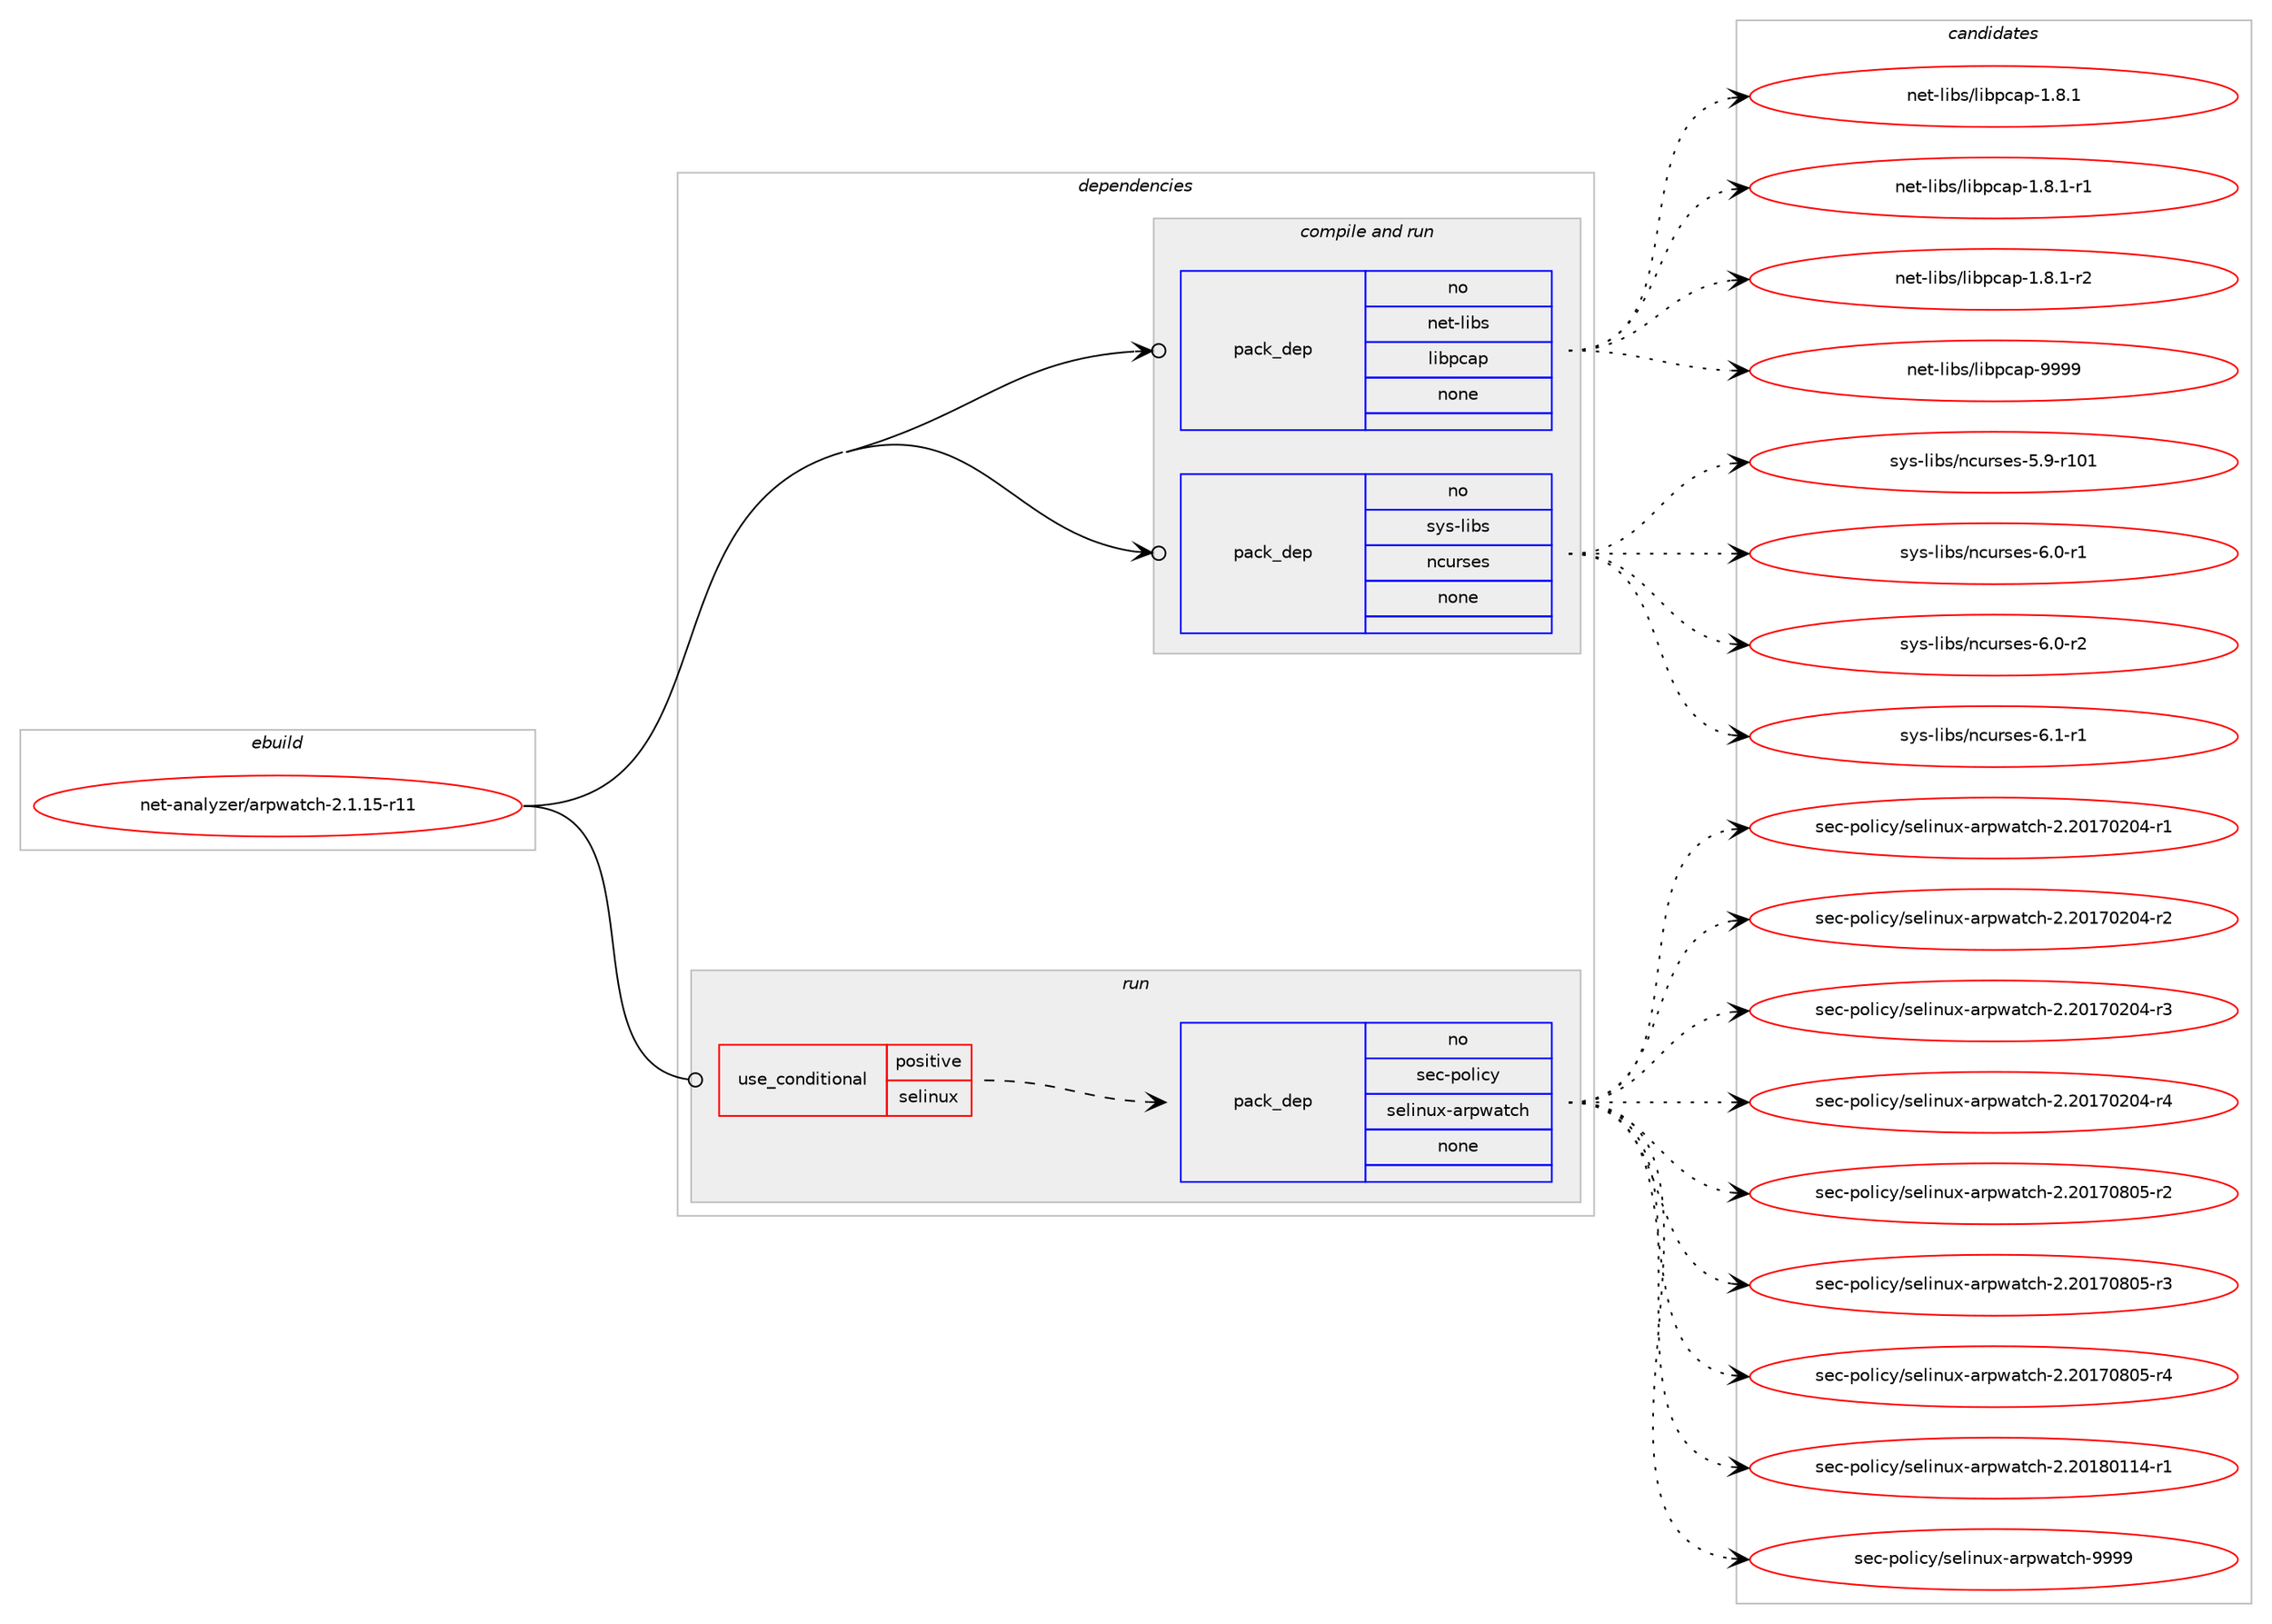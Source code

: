 digraph prolog {

# *************
# Graph options
# *************

newrank=true;
concentrate=true;
compound=true;
graph [rankdir=LR,fontname=Helvetica,fontsize=10,ranksep=1.5];#, ranksep=2.5, nodesep=0.2];
edge  [arrowhead=vee];
node  [fontname=Helvetica,fontsize=10];

# **********
# The ebuild
# **********

subgraph cluster_leftcol {
color=gray;
rank=same;
label=<<i>ebuild</i>>;
id [label="net-analyzer/arpwatch-2.1.15-r11", color=red, width=4, href="../net-analyzer/arpwatch-2.1.15-r11.svg"];
}

# ****************
# The dependencies
# ****************

subgraph cluster_midcol {
color=gray;
label=<<i>dependencies</i>>;
subgraph cluster_compile {
fillcolor="#eeeeee";
style=filled;
label=<<i>compile</i>>;
}
subgraph cluster_compileandrun {
fillcolor="#eeeeee";
style=filled;
label=<<i>compile and run</i>>;
subgraph pack1 {
dependency1 [label=<<TABLE BORDER="0" CELLBORDER="1" CELLSPACING="0" CELLPADDING="4" WIDTH="220"><TR><TD ROWSPAN="6" CELLPADDING="30">pack_dep</TD></TR><TR><TD WIDTH="110">no</TD></TR><TR><TD>net-libs</TD></TR><TR><TD>libpcap</TD></TR><TR><TD>none</TD></TR><TR><TD></TD></TR></TABLE>>, shape=none, color=blue];
}
id:e -> dependency1:w [weight=20,style="solid",arrowhead="odotvee"];
subgraph pack2 {
dependency2 [label=<<TABLE BORDER="0" CELLBORDER="1" CELLSPACING="0" CELLPADDING="4" WIDTH="220"><TR><TD ROWSPAN="6" CELLPADDING="30">pack_dep</TD></TR><TR><TD WIDTH="110">no</TD></TR><TR><TD>sys-libs</TD></TR><TR><TD>ncurses</TD></TR><TR><TD>none</TD></TR><TR><TD></TD></TR></TABLE>>, shape=none, color=blue];
}
id:e -> dependency2:w [weight=20,style="solid",arrowhead="odotvee"];
}
subgraph cluster_run {
fillcolor="#eeeeee";
style=filled;
label=<<i>run</i>>;
subgraph cond1 {
dependency3 [label=<<TABLE BORDER="0" CELLBORDER="1" CELLSPACING="0" CELLPADDING="4"><TR><TD ROWSPAN="3" CELLPADDING="10">use_conditional</TD></TR><TR><TD>positive</TD></TR><TR><TD>selinux</TD></TR></TABLE>>, shape=none, color=red];
subgraph pack3 {
dependency4 [label=<<TABLE BORDER="0" CELLBORDER="1" CELLSPACING="0" CELLPADDING="4" WIDTH="220"><TR><TD ROWSPAN="6" CELLPADDING="30">pack_dep</TD></TR><TR><TD WIDTH="110">no</TD></TR><TR><TD>sec-policy</TD></TR><TR><TD>selinux-arpwatch</TD></TR><TR><TD>none</TD></TR><TR><TD></TD></TR></TABLE>>, shape=none, color=blue];
}
dependency3:e -> dependency4:w [weight=20,style="dashed",arrowhead="vee"];
}
id:e -> dependency3:w [weight=20,style="solid",arrowhead="odot"];
}
}

# **************
# The candidates
# **************

subgraph cluster_choices {
rank=same;
color=gray;
label=<<i>candidates</i>>;

subgraph choice1 {
color=black;
nodesep=1;
choice110101116451081059811547108105981129997112454946564649 [label="net-libs/libpcap-1.8.1", color=red, width=4,href="../net-libs/libpcap-1.8.1.svg"];
choice1101011164510810598115471081059811299971124549465646494511449 [label="net-libs/libpcap-1.8.1-r1", color=red, width=4,href="../net-libs/libpcap-1.8.1-r1.svg"];
choice1101011164510810598115471081059811299971124549465646494511450 [label="net-libs/libpcap-1.8.1-r2", color=red, width=4,href="../net-libs/libpcap-1.8.1-r2.svg"];
choice1101011164510810598115471081059811299971124557575757 [label="net-libs/libpcap-9999", color=red, width=4,href="../net-libs/libpcap-9999.svg"];
dependency1:e -> choice110101116451081059811547108105981129997112454946564649:w [style=dotted,weight="100"];
dependency1:e -> choice1101011164510810598115471081059811299971124549465646494511449:w [style=dotted,weight="100"];
dependency1:e -> choice1101011164510810598115471081059811299971124549465646494511450:w [style=dotted,weight="100"];
dependency1:e -> choice1101011164510810598115471081059811299971124557575757:w [style=dotted,weight="100"];
}
subgraph choice2 {
color=black;
nodesep=1;
choice115121115451081059811547110991171141151011154553465745114494849 [label="sys-libs/ncurses-5.9-r101", color=red, width=4,href="../sys-libs/ncurses-5.9-r101.svg"];
choice11512111545108105981154711099117114115101115455446484511449 [label="sys-libs/ncurses-6.0-r1", color=red, width=4,href="../sys-libs/ncurses-6.0-r1.svg"];
choice11512111545108105981154711099117114115101115455446484511450 [label="sys-libs/ncurses-6.0-r2", color=red, width=4,href="../sys-libs/ncurses-6.0-r2.svg"];
choice11512111545108105981154711099117114115101115455446494511449 [label="sys-libs/ncurses-6.1-r1", color=red, width=4,href="../sys-libs/ncurses-6.1-r1.svg"];
dependency2:e -> choice115121115451081059811547110991171141151011154553465745114494849:w [style=dotted,weight="100"];
dependency2:e -> choice11512111545108105981154711099117114115101115455446484511449:w [style=dotted,weight="100"];
dependency2:e -> choice11512111545108105981154711099117114115101115455446484511450:w [style=dotted,weight="100"];
dependency2:e -> choice11512111545108105981154711099117114115101115455446494511449:w [style=dotted,weight="100"];
}
subgraph choice3 {
color=black;
nodesep=1;
choice115101994511211110810599121471151011081051101171204597114112119971169910445504650484955485048524511449 [label="sec-policy/selinux-arpwatch-2.20170204-r1", color=red, width=4,href="../sec-policy/selinux-arpwatch-2.20170204-r1.svg"];
choice115101994511211110810599121471151011081051101171204597114112119971169910445504650484955485048524511450 [label="sec-policy/selinux-arpwatch-2.20170204-r2", color=red, width=4,href="../sec-policy/selinux-arpwatch-2.20170204-r2.svg"];
choice115101994511211110810599121471151011081051101171204597114112119971169910445504650484955485048524511451 [label="sec-policy/selinux-arpwatch-2.20170204-r3", color=red, width=4,href="../sec-policy/selinux-arpwatch-2.20170204-r3.svg"];
choice115101994511211110810599121471151011081051101171204597114112119971169910445504650484955485048524511452 [label="sec-policy/selinux-arpwatch-2.20170204-r4", color=red, width=4,href="../sec-policy/selinux-arpwatch-2.20170204-r4.svg"];
choice115101994511211110810599121471151011081051101171204597114112119971169910445504650484955485648534511450 [label="sec-policy/selinux-arpwatch-2.20170805-r2", color=red, width=4,href="../sec-policy/selinux-arpwatch-2.20170805-r2.svg"];
choice115101994511211110810599121471151011081051101171204597114112119971169910445504650484955485648534511451 [label="sec-policy/selinux-arpwatch-2.20170805-r3", color=red, width=4,href="../sec-policy/selinux-arpwatch-2.20170805-r3.svg"];
choice115101994511211110810599121471151011081051101171204597114112119971169910445504650484955485648534511452 [label="sec-policy/selinux-arpwatch-2.20170805-r4", color=red, width=4,href="../sec-policy/selinux-arpwatch-2.20170805-r4.svg"];
choice115101994511211110810599121471151011081051101171204597114112119971169910445504650484956484949524511449 [label="sec-policy/selinux-arpwatch-2.20180114-r1", color=red, width=4,href="../sec-policy/selinux-arpwatch-2.20180114-r1.svg"];
choice11510199451121111081059912147115101108105110117120459711411211997116991044557575757 [label="sec-policy/selinux-arpwatch-9999", color=red, width=4,href="../sec-policy/selinux-arpwatch-9999.svg"];
dependency4:e -> choice115101994511211110810599121471151011081051101171204597114112119971169910445504650484955485048524511449:w [style=dotted,weight="100"];
dependency4:e -> choice115101994511211110810599121471151011081051101171204597114112119971169910445504650484955485048524511450:w [style=dotted,weight="100"];
dependency4:e -> choice115101994511211110810599121471151011081051101171204597114112119971169910445504650484955485048524511451:w [style=dotted,weight="100"];
dependency4:e -> choice115101994511211110810599121471151011081051101171204597114112119971169910445504650484955485048524511452:w [style=dotted,weight="100"];
dependency4:e -> choice115101994511211110810599121471151011081051101171204597114112119971169910445504650484955485648534511450:w [style=dotted,weight="100"];
dependency4:e -> choice115101994511211110810599121471151011081051101171204597114112119971169910445504650484955485648534511451:w [style=dotted,weight="100"];
dependency4:e -> choice115101994511211110810599121471151011081051101171204597114112119971169910445504650484955485648534511452:w [style=dotted,weight="100"];
dependency4:e -> choice115101994511211110810599121471151011081051101171204597114112119971169910445504650484956484949524511449:w [style=dotted,weight="100"];
dependency4:e -> choice11510199451121111081059912147115101108105110117120459711411211997116991044557575757:w [style=dotted,weight="100"];
}
}

}
